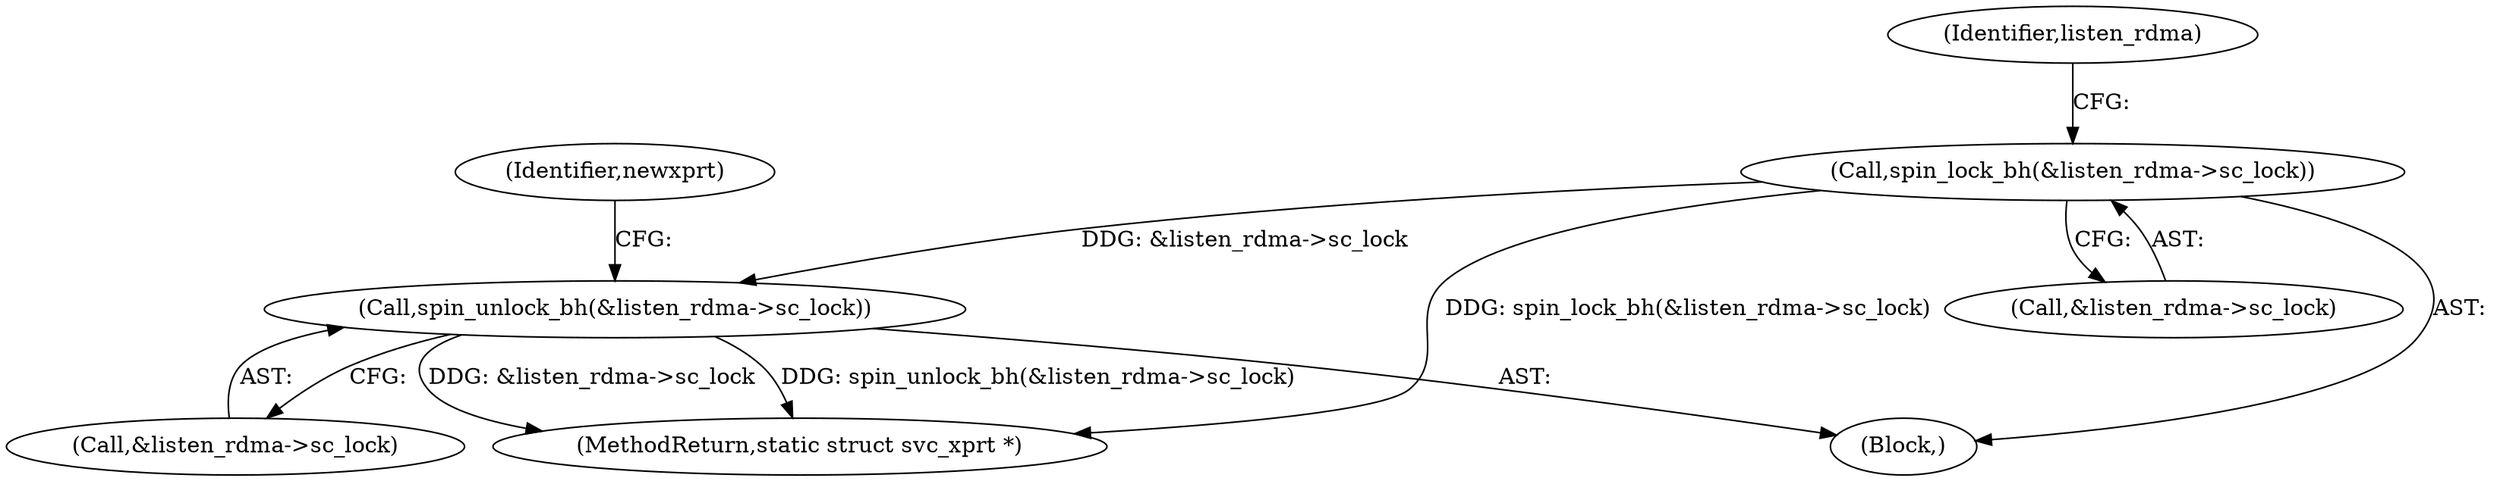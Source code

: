 digraph "0_linux_c70422f760c120480fee4de6c38804c72aa26bc1_44@pointer" {
"1000168" [label="(Call,spin_unlock_bh(&listen_rdma->sc_lock))"];
"1000135" [label="(Call,spin_lock_bh(&listen_rdma->sc_lock))"];
"1000817" [label="(MethodReturn,static struct svc_xprt *)"];
"1000175" [label="(Identifier,newxprt)"];
"1000113" [label="(Block,)"];
"1000168" [label="(Call,spin_unlock_bh(&listen_rdma->sc_lock))"];
"1000135" [label="(Call,spin_lock_bh(&listen_rdma->sc_lock))"];
"1000136" [label="(Call,&listen_rdma->sc_lock)"];
"1000145" [label="(Identifier,listen_rdma)"];
"1000169" [label="(Call,&listen_rdma->sc_lock)"];
"1000168" -> "1000113"  [label="AST: "];
"1000168" -> "1000169"  [label="CFG: "];
"1000169" -> "1000168"  [label="AST: "];
"1000175" -> "1000168"  [label="CFG: "];
"1000168" -> "1000817"  [label="DDG: spin_unlock_bh(&listen_rdma->sc_lock)"];
"1000168" -> "1000817"  [label="DDG: &listen_rdma->sc_lock"];
"1000135" -> "1000168"  [label="DDG: &listen_rdma->sc_lock"];
"1000135" -> "1000113"  [label="AST: "];
"1000135" -> "1000136"  [label="CFG: "];
"1000136" -> "1000135"  [label="AST: "];
"1000145" -> "1000135"  [label="CFG: "];
"1000135" -> "1000817"  [label="DDG: spin_lock_bh(&listen_rdma->sc_lock)"];
}

